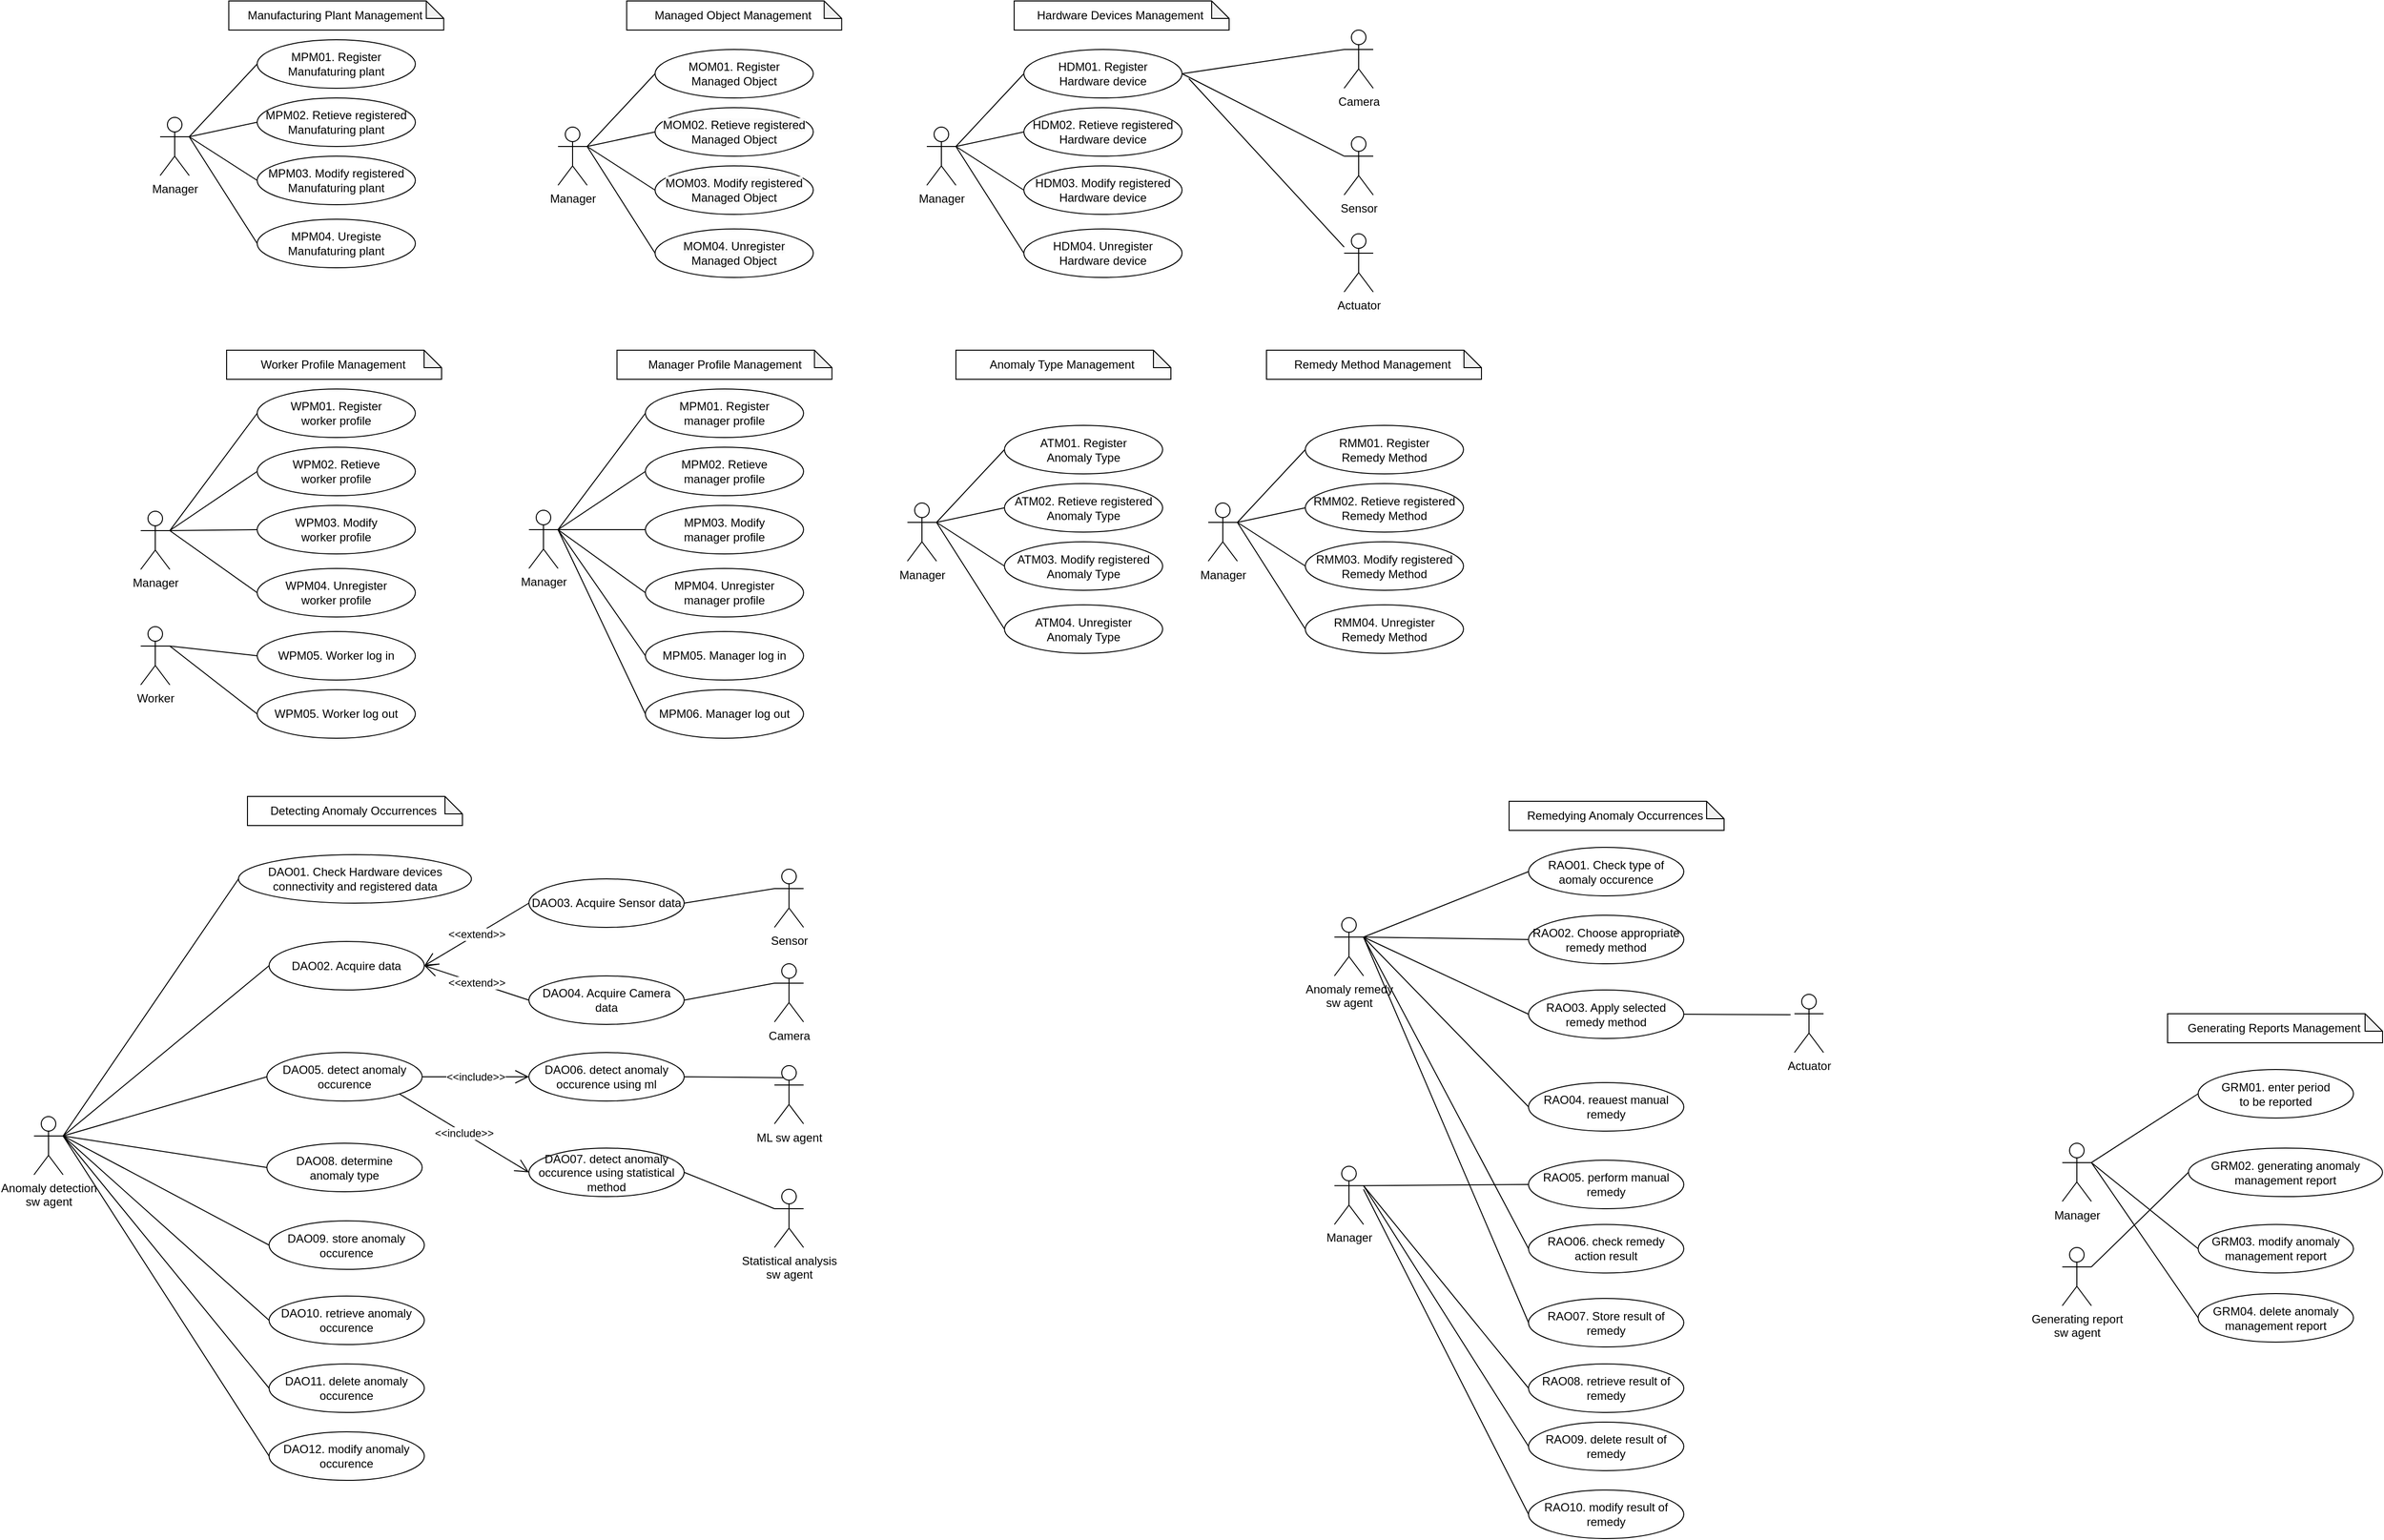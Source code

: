 <mxfile version="21.1.8" type="github">
  <diagram name="페이지-1" id="Hga_ohFz_0wG9BVyc5WL">
    <mxGraphModel dx="2140" dy="654" grid="1" gridSize="10" guides="1" tooltips="1" connect="1" arrows="1" fold="1" page="1" pageScale="1" pageWidth="827" pageHeight="1169" math="0" shadow="0">
      <root>
        <mxCell id="0" />
        <mxCell id="1" parent="0" />
        <mxCell id="D8IrkzfoG79wKrbjq1Is-1" value="Manager" style="shape=umlActor;verticalLabelPosition=bottom;verticalAlign=top;html=1;outlineConnect=0;" vertex="1" parent="1">
          <mxGeometry x="-650" y="140" width="30" height="60" as="geometry" />
        </mxCell>
        <mxCell id="D8IrkzfoG79wKrbjq1Is-2" value="MPM01. Register Manufaturing plant" style="ellipse;whiteSpace=wrap;html=1;" vertex="1" parent="1">
          <mxGeometry x="-550" y="60" width="163" height="50" as="geometry" />
        </mxCell>
        <mxCell id="D8IrkzfoG79wKrbjq1Is-3" value="MPM02. Retieve registered Manufaturing plant" style="ellipse;whiteSpace=wrap;html=1;" vertex="1" parent="1">
          <mxGeometry x="-550" y="120" width="163" height="50" as="geometry" />
        </mxCell>
        <mxCell id="D8IrkzfoG79wKrbjq1Is-4" value="MPM03. Modify registered Manufaturing plant" style="ellipse;whiteSpace=wrap;html=1;" vertex="1" parent="1">
          <mxGeometry x="-550" y="180" width="163" height="50" as="geometry" />
        </mxCell>
        <mxCell id="D8IrkzfoG79wKrbjq1Is-5" value="MPM04. Uregiste Manufaturing plant" style="ellipse;whiteSpace=wrap;html=1;" vertex="1" parent="1">
          <mxGeometry x="-550" y="245" width="163" height="50" as="geometry" />
        </mxCell>
        <mxCell id="D8IrkzfoG79wKrbjq1Is-6" value="" style="endArrow=none;html=1;rounded=0;exitX=1;exitY=0.333;exitDx=0;exitDy=0;exitPerimeter=0;entryX=0;entryY=0.5;entryDx=0;entryDy=0;" edge="1" parent="1" source="D8IrkzfoG79wKrbjq1Is-1" target="D8IrkzfoG79wKrbjq1Is-2">
          <mxGeometry width="50" height="50" relative="1" as="geometry">
            <mxPoint x="-390" y="320" as="sourcePoint" />
            <mxPoint x="-340" y="270" as="targetPoint" />
          </mxGeometry>
        </mxCell>
        <mxCell id="D8IrkzfoG79wKrbjq1Is-7" value="" style="endArrow=none;html=1;rounded=0;entryX=0;entryY=0.5;entryDx=0;entryDy=0;" edge="1" parent="1" target="D8IrkzfoG79wKrbjq1Is-3">
          <mxGeometry width="50" height="50" relative="1" as="geometry">
            <mxPoint x="-620" y="160" as="sourcePoint" />
            <mxPoint x="-540" y="95" as="targetPoint" />
          </mxGeometry>
        </mxCell>
        <mxCell id="D8IrkzfoG79wKrbjq1Is-8" value="" style="endArrow=none;html=1;rounded=0;entryX=0;entryY=0.5;entryDx=0;entryDy=0;" edge="1" parent="1" target="D8IrkzfoG79wKrbjq1Is-4">
          <mxGeometry width="50" height="50" relative="1" as="geometry">
            <mxPoint x="-620" y="160" as="sourcePoint" />
            <mxPoint x="-540" y="155" as="targetPoint" />
          </mxGeometry>
        </mxCell>
        <mxCell id="D8IrkzfoG79wKrbjq1Is-9" value="" style="endArrow=none;html=1;rounded=0;entryX=0;entryY=0.5;entryDx=0;entryDy=0;" edge="1" parent="1" target="D8IrkzfoG79wKrbjq1Is-5">
          <mxGeometry width="50" height="50" relative="1" as="geometry">
            <mxPoint x="-620" y="160" as="sourcePoint" />
            <mxPoint x="-540" y="215" as="targetPoint" />
          </mxGeometry>
        </mxCell>
        <mxCell id="D8IrkzfoG79wKrbjq1Is-10" value="Manager" style="shape=umlActor;verticalLabelPosition=bottom;verticalAlign=top;html=1;outlineConnect=0;" vertex="1" parent="1">
          <mxGeometry x="-240" y="150" width="30" height="60" as="geometry" />
        </mxCell>
        <mxCell id="D8IrkzfoG79wKrbjq1Is-11" value="MOM01. Register &lt;br&gt;Managed Object" style="ellipse;whiteSpace=wrap;html=1;" vertex="1" parent="1">
          <mxGeometry x="-140" y="70" width="163" height="50" as="geometry" />
        </mxCell>
        <mxCell id="D8IrkzfoG79wKrbjq1Is-12" value="&lt;span style=&quot;color: rgb(0, 0, 0); font-family: Helvetica; font-size: 12px; font-style: normal; font-variant-ligatures: normal; font-variant-caps: normal; font-weight: 400; letter-spacing: normal; orphans: 2; text-align: center; text-indent: 0px; text-transform: none; widows: 2; word-spacing: 0px; -webkit-text-stroke-width: 0px; background-color: rgb(251, 251, 251); text-decoration-thickness: initial; text-decoration-style: initial; text-decoration-color: initial; float: none; display: inline !important;&quot;&gt;MOM02. Retieve registered Managed Object&lt;/span&gt;" style="ellipse;whiteSpace=wrap;html=1;" vertex="1" parent="1">
          <mxGeometry x="-140" y="130" width="163" height="50" as="geometry" />
        </mxCell>
        <mxCell id="D8IrkzfoG79wKrbjq1Is-13" value="&lt;span style=&quot;color: rgb(0, 0, 0); font-family: Helvetica; font-size: 12px; font-style: normal; font-variant-ligatures: normal; font-variant-caps: normal; font-weight: 400; letter-spacing: normal; orphans: 2; text-align: center; text-indent: 0px; text-transform: none; widows: 2; word-spacing: 0px; -webkit-text-stroke-width: 0px; background-color: rgb(251, 251, 251); text-decoration-thickness: initial; text-decoration-style: initial; text-decoration-color: initial; float: none; display: inline !important;&quot;&gt;MOM03. Modify registered Managed Object&lt;/span&gt;" style="ellipse;whiteSpace=wrap;html=1;" vertex="1" parent="1">
          <mxGeometry x="-140" y="190" width="163" height="50" as="geometry" />
        </mxCell>
        <mxCell id="D8IrkzfoG79wKrbjq1Is-14" value="&lt;span style=&quot;color: rgb(0, 0, 0); font-family: Helvetica; font-size: 12px; font-style: normal; font-variant-ligatures: normal; font-variant-caps: normal; font-weight: 400; letter-spacing: normal; orphans: 2; text-align: center; text-indent: 0px; text-transform: none; widows: 2; word-spacing: 0px; -webkit-text-stroke-width: 0px; background-color: rgb(251, 251, 251); text-decoration-thickness: initial; text-decoration-style: initial; text-decoration-color: initial; float: none; display: inline !important;&quot;&gt;MOM04. Unregister &lt;br&gt;Managed Object&lt;/span&gt;" style="ellipse;whiteSpace=wrap;html=1;" vertex="1" parent="1">
          <mxGeometry x="-140" y="255" width="163" height="50" as="geometry" />
        </mxCell>
        <mxCell id="D8IrkzfoG79wKrbjq1Is-15" value="" style="endArrow=none;html=1;rounded=0;exitX=1;exitY=0.333;exitDx=0;exitDy=0;exitPerimeter=0;entryX=0;entryY=0.5;entryDx=0;entryDy=0;" edge="1" parent="1" source="D8IrkzfoG79wKrbjq1Is-10" target="D8IrkzfoG79wKrbjq1Is-11">
          <mxGeometry width="50" height="50" relative="1" as="geometry">
            <mxPoint x="20" y="330" as="sourcePoint" />
            <mxPoint x="70" y="280" as="targetPoint" />
          </mxGeometry>
        </mxCell>
        <mxCell id="D8IrkzfoG79wKrbjq1Is-16" value="" style="endArrow=none;html=1;rounded=0;entryX=0;entryY=0.5;entryDx=0;entryDy=0;" edge="1" parent="1" target="D8IrkzfoG79wKrbjq1Is-12">
          <mxGeometry width="50" height="50" relative="1" as="geometry">
            <mxPoint x="-210" y="170" as="sourcePoint" />
            <mxPoint x="-130" y="105" as="targetPoint" />
          </mxGeometry>
        </mxCell>
        <mxCell id="D8IrkzfoG79wKrbjq1Is-17" value="" style="endArrow=none;html=1;rounded=0;entryX=0;entryY=0.5;entryDx=0;entryDy=0;" edge="1" parent="1" target="D8IrkzfoG79wKrbjq1Is-13">
          <mxGeometry width="50" height="50" relative="1" as="geometry">
            <mxPoint x="-210" y="170" as="sourcePoint" />
            <mxPoint x="-130" y="165" as="targetPoint" />
          </mxGeometry>
        </mxCell>
        <mxCell id="D8IrkzfoG79wKrbjq1Is-18" value="" style="endArrow=none;html=1;rounded=0;entryX=0;entryY=0.5;entryDx=0;entryDy=0;" edge="1" parent="1" target="D8IrkzfoG79wKrbjq1Is-14">
          <mxGeometry width="50" height="50" relative="1" as="geometry">
            <mxPoint x="-210" y="170" as="sourcePoint" />
            <mxPoint x="-130" y="225" as="targetPoint" />
          </mxGeometry>
        </mxCell>
        <mxCell id="D8IrkzfoG79wKrbjq1Is-19" value="Manager" style="shape=umlActor;verticalLabelPosition=bottom;verticalAlign=top;html=1;outlineConnect=0;" vertex="1" parent="1">
          <mxGeometry x="140" y="150" width="30" height="60" as="geometry" />
        </mxCell>
        <mxCell id="D8IrkzfoG79wKrbjq1Is-20" value="HDM01. Register &lt;br&gt;Hardware device" style="ellipse;whiteSpace=wrap;html=1;" vertex="1" parent="1">
          <mxGeometry x="240" y="70" width="163" height="50" as="geometry" />
        </mxCell>
        <mxCell id="D8IrkzfoG79wKrbjq1Is-21" value="HDM02. Retieve registered Hardware device" style="ellipse;whiteSpace=wrap;html=1;" vertex="1" parent="1">
          <mxGeometry x="240" y="130" width="163" height="50" as="geometry" />
        </mxCell>
        <mxCell id="D8IrkzfoG79wKrbjq1Is-22" value="HDM03. Modify registered Hardware device" style="ellipse;whiteSpace=wrap;html=1;" vertex="1" parent="1">
          <mxGeometry x="240" y="190" width="163" height="50" as="geometry" />
        </mxCell>
        <mxCell id="D8IrkzfoG79wKrbjq1Is-23" value="HDM04. Unregister &lt;br&gt;Hardware device" style="ellipse;whiteSpace=wrap;html=1;" vertex="1" parent="1">
          <mxGeometry x="240" y="255" width="163" height="50" as="geometry" />
        </mxCell>
        <mxCell id="D8IrkzfoG79wKrbjq1Is-24" value="" style="endArrow=none;html=1;rounded=0;exitX=1;exitY=0.333;exitDx=0;exitDy=0;exitPerimeter=0;entryX=0;entryY=0.5;entryDx=0;entryDy=0;" edge="1" parent="1" source="D8IrkzfoG79wKrbjq1Is-19" target="D8IrkzfoG79wKrbjq1Is-20">
          <mxGeometry width="50" height="50" relative="1" as="geometry">
            <mxPoint x="400" y="330" as="sourcePoint" />
            <mxPoint x="450" y="280" as="targetPoint" />
          </mxGeometry>
        </mxCell>
        <mxCell id="D8IrkzfoG79wKrbjq1Is-25" value="" style="endArrow=none;html=1;rounded=0;entryX=0;entryY=0.5;entryDx=0;entryDy=0;" edge="1" parent="1" target="D8IrkzfoG79wKrbjq1Is-21">
          <mxGeometry width="50" height="50" relative="1" as="geometry">
            <mxPoint x="170" y="170" as="sourcePoint" />
            <mxPoint x="250" y="105" as="targetPoint" />
          </mxGeometry>
        </mxCell>
        <mxCell id="D8IrkzfoG79wKrbjq1Is-26" value="" style="endArrow=none;html=1;rounded=0;entryX=0;entryY=0.5;entryDx=0;entryDy=0;" edge="1" parent="1" target="D8IrkzfoG79wKrbjq1Is-22">
          <mxGeometry width="50" height="50" relative="1" as="geometry">
            <mxPoint x="170" y="170" as="sourcePoint" />
            <mxPoint x="250" y="165" as="targetPoint" />
          </mxGeometry>
        </mxCell>
        <mxCell id="D8IrkzfoG79wKrbjq1Is-27" value="" style="endArrow=none;html=1;rounded=0;entryX=0;entryY=0.5;entryDx=0;entryDy=0;" edge="1" parent="1" target="D8IrkzfoG79wKrbjq1Is-23">
          <mxGeometry width="50" height="50" relative="1" as="geometry">
            <mxPoint x="170" y="170" as="sourcePoint" />
            <mxPoint x="250" y="225" as="targetPoint" />
          </mxGeometry>
        </mxCell>
        <mxCell id="D8IrkzfoG79wKrbjq1Is-28" value="Manager" style="shape=umlActor;verticalLabelPosition=bottom;verticalAlign=top;html=1;outlineConnect=0;" vertex="1" parent="1">
          <mxGeometry x="-670" y="546" width="30" height="60" as="geometry" />
        </mxCell>
        <mxCell id="D8IrkzfoG79wKrbjq1Is-29" value="WPM01. Register &lt;br&gt;worker profile" style="ellipse;whiteSpace=wrap;html=1;" vertex="1" parent="1">
          <mxGeometry x="-550" y="420" width="163" height="50" as="geometry" />
        </mxCell>
        <mxCell id="D8IrkzfoG79wKrbjq1Is-30" value="WPM02. Retieve&lt;br style=&quot;border-color: var(--border-color);&quot;&gt;worker profile" style="ellipse;whiteSpace=wrap;html=1;" vertex="1" parent="1">
          <mxGeometry x="-550" y="480" width="163" height="50" as="geometry" />
        </mxCell>
        <mxCell id="D8IrkzfoG79wKrbjq1Is-31" value="WPM03. Modify&lt;br style=&quot;border-color: var(--border-color);&quot;&gt;worker profile" style="ellipse;whiteSpace=wrap;html=1;" vertex="1" parent="1">
          <mxGeometry x="-550" y="540" width="163" height="50" as="geometry" />
        </mxCell>
        <mxCell id="D8IrkzfoG79wKrbjq1Is-32" value="WPM04. Unregister&lt;br style=&quot;border-color: var(--border-color);&quot;&gt;worker profile" style="ellipse;whiteSpace=wrap;html=1;" vertex="1" parent="1">
          <mxGeometry x="-550" y="605" width="163" height="50" as="geometry" />
        </mxCell>
        <mxCell id="D8IrkzfoG79wKrbjq1Is-33" value="" style="endArrow=none;html=1;rounded=0;exitX=1;exitY=0.333;exitDx=0;exitDy=0;exitPerimeter=0;entryX=0;entryY=0.5;entryDx=0;entryDy=0;" edge="1" parent="1" source="D8IrkzfoG79wKrbjq1Is-28" target="D8IrkzfoG79wKrbjq1Is-29">
          <mxGeometry width="50" height="50" relative="1" as="geometry">
            <mxPoint x="-390" y="680" as="sourcePoint" />
            <mxPoint x="-340" y="630" as="targetPoint" />
          </mxGeometry>
        </mxCell>
        <mxCell id="D8IrkzfoG79wKrbjq1Is-34" value="" style="endArrow=none;html=1;rounded=0;entryX=0;entryY=0.5;entryDx=0;entryDy=0;" edge="1" parent="1" source="D8IrkzfoG79wKrbjq1Is-28" target="D8IrkzfoG79wKrbjq1Is-30">
          <mxGeometry width="50" height="50" relative="1" as="geometry">
            <mxPoint x="-630" y="580" as="sourcePoint" />
            <mxPoint x="-540" y="455" as="targetPoint" />
          </mxGeometry>
        </mxCell>
        <mxCell id="D8IrkzfoG79wKrbjq1Is-35" value="" style="endArrow=none;html=1;rounded=0;entryX=0;entryY=0.5;entryDx=0;entryDy=0;exitX=1;exitY=0.333;exitDx=0;exitDy=0;exitPerimeter=0;" edge="1" parent="1" source="D8IrkzfoG79wKrbjq1Is-28" target="D8IrkzfoG79wKrbjq1Is-31">
          <mxGeometry width="50" height="50" relative="1" as="geometry">
            <mxPoint x="-630" y="570" as="sourcePoint" />
            <mxPoint x="-540" y="515" as="targetPoint" />
          </mxGeometry>
        </mxCell>
        <mxCell id="D8IrkzfoG79wKrbjq1Is-36" value="" style="endArrow=none;html=1;rounded=0;entryX=0;entryY=0.5;entryDx=0;entryDy=0;exitX=1;exitY=0.333;exitDx=0;exitDy=0;exitPerimeter=0;" edge="1" parent="1" source="D8IrkzfoG79wKrbjq1Is-28" target="D8IrkzfoG79wKrbjq1Is-32">
          <mxGeometry width="50" height="50" relative="1" as="geometry">
            <mxPoint x="-630" y="580" as="sourcePoint" />
            <mxPoint x="-540" y="575" as="targetPoint" />
          </mxGeometry>
        </mxCell>
        <mxCell id="D8IrkzfoG79wKrbjq1Is-37" value="WPM05. Worker log in" style="ellipse;whiteSpace=wrap;html=1;" vertex="1" parent="1">
          <mxGeometry x="-550" y="670" width="163" height="50" as="geometry" />
        </mxCell>
        <mxCell id="D8IrkzfoG79wKrbjq1Is-38" value="WPM05. Worker log out" style="ellipse;whiteSpace=wrap;html=1;" vertex="1" parent="1">
          <mxGeometry x="-550" y="730" width="163" height="50" as="geometry" />
        </mxCell>
        <mxCell id="D8IrkzfoG79wKrbjq1Is-39" value="" style="endArrow=none;html=1;rounded=0;entryX=0;entryY=0.5;entryDx=0;entryDy=0;exitX=1;exitY=0.333;exitDx=0;exitDy=0;exitPerimeter=0;" edge="1" parent="1" source="D8IrkzfoG79wKrbjq1Is-114" target="D8IrkzfoG79wKrbjq1Is-37">
          <mxGeometry width="50" height="50" relative="1" as="geometry">
            <mxPoint x="-630" y="580" as="sourcePoint" />
            <mxPoint x="-300" y="740" as="targetPoint" />
          </mxGeometry>
        </mxCell>
        <mxCell id="D8IrkzfoG79wKrbjq1Is-40" value="" style="endArrow=none;html=1;rounded=0;entryX=0;entryY=0.5;entryDx=0;entryDy=0;exitX=1;exitY=0.333;exitDx=0;exitDy=0;exitPerimeter=0;" edge="1" parent="1" source="D8IrkzfoG79wKrbjq1Is-114" target="D8IrkzfoG79wKrbjq1Is-38">
          <mxGeometry width="50" height="50" relative="1" as="geometry">
            <mxPoint x="-630" y="570" as="sourcePoint" />
            <mxPoint x="-300" y="740" as="targetPoint" />
          </mxGeometry>
        </mxCell>
        <mxCell id="D8IrkzfoG79wKrbjq1Is-41" value="Manager" style="shape=umlActor;verticalLabelPosition=bottom;verticalAlign=top;html=1;outlineConnect=0;" vertex="1" parent="1">
          <mxGeometry x="-270" y="545" width="30" height="60" as="geometry" />
        </mxCell>
        <mxCell id="D8IrkzfoG79wKrbjq1Is-42" value="MPM01. Register &lt;br&gt;manager profile" style="ellipse;whiteSpace=wrap;html=1;" vertex="1" parent="1">
          <mxGeometry x="-150" y="420" width="163" height="50" as="geometry" />
        </mxCell>
        <mxCell id="D8IrkzfoG79wKrbjq1Is-43" value="MPM02. Retieve&lt;br style=&quot;border-color: var(--border-color);&quot;&gt;manager profile" style="ellipse;whiteSpace=wrap;html=1;" vertex="1" parent="1">
          <mxGeometry x="-150" y="480" width="163" height="50" as="geometry" />
        </mxCell>
        <mxCell id="D8IrkzfoG79wKrbjq1Is-44" value="MPM03. Modify&lt;br style=&quot;border-color: var(--border-color);&quot;&gt;manager profile" style="ellipse;whiteSpace=wrap;html=1;" vertex="1" parent="1">
          <mxGeometry x="-150" y="540" width="163" height="50" as="geometry" />
        </mxCell>
        <mxCell id="D8IrkzfoG79wKrbjq1Is-45" value="MPM04. Unregister&lt;br style=&quot;border-color: var(--border-color);&quot;&gt;manager profile" style="ellipse;whiteSpace=wrap;html=1;" vertex="1" parent="1">
          <mxGeometry x="-150" y="605" width="163" height="50" as="geometry" />
        </mxCell>
        <mxCell id="D8IrkzfoG79wKrbjq1Is-46" value="" style="endArrow=none;html=1;rounded=0;exitX=1;exitY=0.333;exitDx=0;exitDy=0;exitPerimeter=0;entryX=0;entryY=0.5;entryDx=0;entryDy=0;" edge="1" parent="1" source="D8IrkzfoG79wKrbjq1Is-41" target="D8IrkzfoG79wKrbjq1Is-42">
          <mxGeometry width="50" height="50" relative="1" as="geometry">
            <mxPoint x="10" y="680" as="sourcePoint" />
            <mxPoint x="60" y="630" as="targetPoint" />
          </mxGeometry>
        </mxCell>
        <mxCell id="D8IrkzfoG79wKrbjq1Is-47" value="" style="endArrow=none;html=1;rounded=0;entryX=0;entryY=0.5;entryDx=0;entryDy=0;" edge="1" parent="1" source="D8IrkzfoG79wKrbjq1Is-41" target="D8IrkzfoG79wKrbjq1Is-43">
          <mxGeometry width="50" height="50" relative="1" as="geometry">
            <mxPoint x="-230" y="580" as="sourcePoint" />
            <mxPoint x="-140" y="455" as="targetPoint" />
          </mxGeometry>
        </mxCell>
        <mxCell id="D8IrkzfoG79wKrbjq1Is-48" value="" style="endArrow=none;html=1;rounded=0;entryX=0;entryY=0.5;entryDx=0;entryDy=0;exitX=1;exitY=0.333;exitDx=0;exitDy=0;exitPerimeter=0;" edge="1" parent="1" source="D8IrkzfoG79wKrbjq1Is-41" target="D8IrkzfoG79wKrbjq1Is-44">
          <mxGeometry width="50" height="50" relative="1" as="geometry">
            <mxPoint x="-230" y="570" as="sourcePoint" />
            <mxPoint x="-140" y="515" as="targetPoint" />
          </mxGeometry>
        </mxCell>
        <mxCell id="D8IrkzfoG79wKrbjq1Is-49" value="" style="endArrow=none;html=1;rounded=0;entryX=0;entryY=0.5;entryDx=0;entryDy=0;exitX=1;exitY=0.333;exitDx=0;exitDy=0;exitPerimeter=0;" edge="1" parent="1" source="D8IrkzfoG79wKrbjq1Is-41" target="D8IrkzfoG79wKrbjq1Is-45">
          <mxGeometry width="50" height="50" relative="1" as="geometry">
            <mxPoint x="-230" y="580" as="sourcePoint" />
            <mxPoint x="-140" y="575" as="targetPoint" />
          </mxGeometry>
        </mxCell>
        <mxCell id="D8IrkzfoG79wKrbjq1Is-50" value="MPM05. Manager log in" style="ellipse;whiteSpace=wrap;html=1;" vertex="1" parent="1">
          <mxGeometry x="-150" y="670" width="163" height="50" as="geometry" />
        </mxCell>
        <mxCell id="D8IrkzfoG79wKrbjq1Is-51" value="MPM06. Manager log out" style="ellipse;whiteSpace=wrap;html=1;" vertex="1" parent="1">
          <mxGeometry x="-150" y="730" width="163" height="50" as="geometry" />
        </mxCell>
        <mxCell id="D8IrkzfoG79wKrbjq1Is-52" value="" style="endArrow=none;html=1;rounded=0;entryX=0;entryY=0.5;entryDx=0;entryDy=0;exitX=1;exitY=0.333;exitDx=0;exitDy=0;exitPerimeter=0;" edge="1" parent="1" source="D8IrkzfoG79wKrbjq1Is-41" target="D8IrkzfoG79wKrbjq1Is-50">
          <mxGeometry width="50" height="50" relative="1" as="geometry">
            <mxPoint x="-230" y="580" as="sourcePoint" />
            <mxPoint x="100" y="740" as="targetPoint" />
          </mxGeometry>
        </mxCell>
        <mxCell id="D8IrkzfoG79wKrbjq1Is-53" value="" style="endArrow=none;html=1;rounded=0;entryX=0;entryY=0.5;entryDx=0;entryDy=0;exitX=1;exitY=0.333;exitDx=0;exitDy=0;exitPerimeter=0;" edge="1" parent="1" source="D8IrkzfoG79wKrbjq1Is-41" target="D8IrkzfoG79wKrbjq1Is-51">
          <mxGeometry width="50" height="50" relative="1" as="geometry">
            <mxPoint x="-230" y="570" as="sourcePoint" />
            <mxPoint x="100" y="740" as="targetPoint" />
          </mxGeometry>
        </mxCell>
        <mxCell id="D8IrkzfoG79wKrbjq1Is-54" value="Manager" style="shape=umlActor;verticalLabelPosition=bottom;verticalAlign=top;html=1;outlineConnect=0;" vertex="1" parent="1">
          <mxGeometry x="120" y="537.5" width="30" height="60" as="geometry" />
        </mxCell>
        <mxCell id="D8IrkzfoG79wKrbjq1Is-55" value="ATM01. Register &lt;br&gt;Anomaly Type" style="ellipse;whiteSpace=wrap;html=1;" vertex="1" parent="1">
          <mxGeometry x="220" y="457.5" width="163" height="50" as="geometry" />
        </mxCell>
        <mxCell id="D8IrkzfoG79wKrbjq1Is-56" value="ATM02. Retieve registered Anomaly Type" style="ellipse;whiteSpace=wrap;html=1;" vertex="1" parent="1">
          <mxGeometry x="220" y="517.5" width="163" height="50" as="geometry" />
        </mxCell>
        <mxCell id="D8IrkzfoG79wKrbjq1Is-57" value="ATM03. Modify registered Anomaly Type" style="ellipse;whiteSpace=wrap;html=1;" vertex="1" parent="1">
          <mxGeometry x="220" y="577.5" width="163" height="50" as="geometry" />
        </mxCell>
        <mxCell id="D8IrkzfoG79wKrbjq1Is-58" value="ATM04. Unregister &lt;br&gt;Anomaly Type" style="ellipse;whiteSpace=wrap;html=1;" vertex="1" parent="1">
          <mxGeometry x="220" y="642.5" width="163" height="50" as="geometry" />
        </mxCell>
        <mxCell id="D8IrkzfoG79wKrbjq1Is-59" value="" style="endArrow=none;html=1;rounded=0;exitX=1;exitY=0.333;exitDx=0;exitDy=0;exitPerimeter=0;entryX=0;entryY=0.5;entryDx=0;entryDy=0;" edge="1" parent="1" source="D8IrkzfoG79wKrbjq1Is-54" target="D8IrkzfoG79wKrbjq1Is-55">
          <mxGeometry width="50" height="50" relative="1" as="geometry">
            <mxPoint x="380" y="717.5" as="sourcePoint" />
            <mxPoint x="430" y="667.5" as="targetPoint" />
          </mxGeometry>
        </mxCell>
        <mxCell id="D8IrkzfoG79wKrbjq1Is-60" value="" style="endArrow=none;html=1;rounded=0;entryX=0;entryY=0.5;entryDx=0;entryDy=0;" edge="1" parent="1" target="D8IrkzfoG79wKrbjq1Is-56">
          <mxGeometry width="50" height="50" relative="1" as="geometry">
            <mxPoint x="150" y="557.5" as="sourcePoint" />
            <mxPoint x="230" y="492.5" as="targetPoint" />
          </mxGeometry>
        </mxCell>
        <mxCell id="D8IrkzfoG79wKrbjq1Is-61" value="" style="endArrow=none;html=1;rounded=0;entryX=0;entryY=0.5;entryDx=0;entryDy=0;" edge="1" parent="1" target="D8IrkzfoG79wKrbjq1Is-57">
          <mxGeometry width="50" height="50" relative="1" as="geometry">
            <mxPoint x="150" y="557.5" as="sourcePoint" />
            <mxPoint x="230" y="552.5" as="targetPoint" />
          </mxGeometry>
        </mxCell>
        <mxCell id="D8IrkzfoG79wKrbjq1Is-62" value="" style="endArrow=none;html=1;rounded=0;entryX=0;entryY=0.5;entryDx=0;entryDy=0;" edge="1" parent="1" target="D8IrkzfoG79wKrbjq1Is-58">
          <mxGeometry width="50" height="50" relative="1" as="geometry">
            <mxPoint x="150" y="557.5" as="sourcePoint" />
            <mxPoint x="230" y="612.5" as="targetPoint" />
          </mxGeometry>
        </mxCell>
        <mxCell id="D8IrkzfoG79wKrbjq1Is-63" value="Manager" style="shape=umlActor;verticalLabelPosition=bottom;verticalAlign=top;html=1;outlineConnect=0;" vertex="1" parent="1">
          <mxGeometry x="430" y="537.5" width="30" height="60" as="geometry" />
        </mxCell>
        <mxCell id="D8IrkzfoG79wKrbjq1Is-64" value="RMM01. Register &lt;br&gt;Remedy Method" style="ellipse;whiteSpace=wrap;html=1;" vertex="1" parent="1">
          <mxGeometry x="530" y="457.5" width="163" height="50" as="geometry" />
        </mxCell>
        <mxCell id="D8IrkzfoG79wKrbjq1Is-65" value="RMM02. Retieve registered Remedy Method" style="ellipse;whiteSpace=wrap;html=1;" vertex="1" parent="1">
          <mxGeometry x="530" y="517.5" width="163" height="50" as="geometry" />
        </mxCell>
        <mxCell id="D8IrkzfoG79wKrbjq1Is-66" value="RMM03. Modify registered Remedy Method" style="ellipse;whiteSpace=wrap;html=1;" vertex="1" parent="1">
          <mxGeometry x="530" y="577.5" width="163" height="50" as="geometry" />
        </mxCell>
        <mxCell id="D8IrkzfoG79wKrbjq1Is-67" value="RMM04. Unregister &lt;br&gt;Remedy Method" style="ellipse;whiteSpace=wrap;html=1;" vertex="1" parent="1">
          <mxGeometry x="530" y="642.5" width="163" height="50" as="geometry" />
        </mxCell>
        <mxCell id="D8IrkzfoG79wKrbjq1Is-68" value="" style="endArrow=none;html=1;rounded=0;exitX=1;exitY=0.333;exitDx=0;exitDy=0;exitPerimeter=0;entryX=0;entryY=0.5;entryDx=0;entryDy=0;" edge="1" parent="1" source="D8IrkzfoG79wKrbjq1Is-63" target="D8IrkzfoG79wKrbjq1Is-64">
          <mxGeometry width="50" height="50" relative="1" as="geometry">
            <mxPoint x="690" y="717.5" as="sourcePoint" />
            <mxPoint x="740" y="667.5" as="targetPoint" />
          </mxGeometry>
        </mxCell>
        <mxCell id="D8IrkzfoG79wKrbjq1Is-69" value="" style="endArrow=none;html=1;rounded=0;entryX=0;entryY=0.5;entryDx=0;entryDy=0;" edge="1" parent="1" target="D8IrkzfoG79wKrbjq1Is-65">
          <mxGeometry width="50" height="50" relative="1" as="geometry">
            <mxPoint x="460" y="557.5" as="sourcePoint" />
            <mxPoint x="540" y="492.5" as="targetPoint" />
          </mxGeometry>
        </mxCell>
        <mxCell id="D8IrkzfoG79wKrbjq1Is-70" value="" style="endArrow=none;html=1;rounded=0;entryX=0;entryY=0.5;entryDx=0;entryDy=0;" edge="1" parent="1" target="D8IrkzfoG79wKrbjq1Is-66">
          <mxGeometry width="50" height="50" relative="1" as="geometry">
            <mxPoint x="460" y="557.5" as="sourcePoint" />
            <mxPoint x="540" y="552.5" as="targetPoint" />
          </mxGeometry>
        </mxCell>
        <mxCell id="D8IrkzfoG79wKrbjq1Is-71" value="" style="endArrow=none;html=1;rounded=0;entryX=0;entryY=0.5;entryDx=0;entryDy=0;" edge="1" parent="1" target="D8IrkzfoG79wKrbjq1Is-67">
          <mxGeometry width="50" height="50" relative="1" as="geometry">
            <mxPoint x="460" y="557.5" as="sourcePoint" />
            <mxPoint x="540" y="612.5" as="targetPoint" />
          </mxGeometry>
        </mxCell>
        <mxCell id="D8IrkzfoG79wKrbjq1Is-72" value="Anomaly detection&lt;br&gt;sw agent" style="shape=umlActor;verticalLabelPosition=bottom;verticalAlign=top;html=1;outlineConnect=0;" vertex="1" parent="1">
          <mxGeometry x="-780" y="1170" width="30" height="60" as="geometry" />
        </mxCell>
        <mxCell id="D8IrkzfoG79wKrbjq1Is-73" value="DAO01. Check Hardware devices connectivity and registered data" style="ellipse;whiteSpace=wrap;html=1;" vertex="1" parent="1">
          <mxGeometry x="-569.25" y="900" width="240" height="50" as="geometry" />
        </mxCell>
        <mxCell id="D8IrkzfoG79wKrbjq1Is-74" value="DAO02. Acquire data" style="ellipse;whiteSpace=wrap;html=1;" vertex="1" parent="1">
          <mxGeometry x="-537.75" y="989.5" width="160" height="50" as="geometry" />
        </mxCell>
        <mxCell id="D8IrkzfoG79wKrbjq1Is-76" value="DAO05. detect anomaly occurence" style="ellipse;whiteSpace=wrap;html=1;" vertex="1" parent="1">
          <mxGeometry x="-540" y="1104" width="160" height="50" as="geometry" />
        </mxCell>
        <mxCell id="D8IrkzfoG79wKrbjq1Is-78" value="Statistical analysis&lt;br&gt;sw agent" style="shape=umlActor;verticalLabelPosition=bottom;verticalAlign=top;html=1;outlineConnect=0;" vertex="1" parent="1">
          <mxGeometry x="-17" y="1245" width="30" height="60" as="geometry" />
        </mxCell>
        <mxCell id="D8IrkzfoG79wKrbjq1Is-79" value="" style="endArrow=none;html=1;rounded=0;entryX=0;entryY=0.5;entryDx=0;entryDy=0;exitX=1;exitY=0.333;exitDx=0;exitDy=0;exitPerimeter=0;" edge="1" parent="1" source="D8IrkzfoG79wKrbjq1Is-72" target="D8IrkzfoG79wKrbjq1Is-73">
          <mxGeometry width="50" height="50" relative="1" as="geometry">
            <mxPoint x="-630" y="1170" as="sourcePoint" />
            <mxPoint x="-537" y="1125" as="targetPoint" />
          </mxGeometry>
        </mxCell>
        <mxCell id="D8IrkzfoG79wKrbjq1Is-80" value="" style="endArrow=none;html=1;rounded=0;entryX=1;entryY=0.5;entryDx=0;entryDy=0;exitX=0;exitY=0.333;exitDx=0;exitDy=0;exitPerimeter=0;" edge="1" parent="1" target="D8IrkzfoG79wKrbjq1Is-151">
          <mxGeometry width="50" height="50" relative="1" as="geometry">
            <mxPoint x="2.25" y="1130" as="sourcePoint" />
            <mxPoint x="-369" y="1200" as="targetPoint" />
          </mxGeometry>
        </mxCell>
        <mxCell id="D8IrkzfoG79wKrbjq1Is-81" value="" style="endArrow=none;html=1;rounded=0;entryX=0;entryY=0.333;entryDx=0;entryDy=0;entryPerimeter=0;exitX=1;exitY=0.5;exitDx=0;exitDy=0;" edge="1" parent="1" source="D8IrkzfoG79wKrbjq1Is-152" target="D8IrkzfoG79wKrbjq1Is-78">
          <mxGeometry width="50" height="50" relative="1" as="geometry">
            <mxPoint x="-540" y="1260" as="sourcePoint" />
            <mxPoint x="-369" y="1200" as="targetPoint" />
          </mxGeometry>
        </mxCell>
        <mxCell id="D8IrkzfoG79wKrbjq1Is-82" value="Anomaly remedy&lt;br&gt;sw agent" style="shape=umlActor;verticalLabelPosition=bottom;verticalAlign=top;html=1;outlineConnect=0;" vertex="1" parent="1">
          <mxGeometry x="560" y="965" width="30" height="60" as="geometry" />
        </mxCell>
        <mxCell id="D8IrkzfoG79wKrbjq1Is-83" value="RAO01.&amp;nbsp;Check type of aomaly occurence" style="ellipse;whiteSpace=wrap;html=1;" vertex="1" parent="1">
          <mxGeometry x="760" y="892.5" width="160" height="50" as="geometry" />
        </mxCell>
        <mxCell id="D8IrkzfoG79wKrbjq1Is-84" value="RAO02.&amp;nbsp;Choose appropriate remedy method" style="ellipse;whiteSpace=wrap;html=1;" vertex="1" parent="1">
          <mxGeometry x="760" y="962.5" width="160" height="50" as="geometry" />
        </mxCell>
        <mxCell id="D8IrkzfoG79wKrbjq1Is-85" value="RAO03. Apply selected remedy method" style="ellipse;whiteSpace=wrap;html=1;" vertex="1" parent="1">
          <mxGeometry x="760" y="1039.5" width="160" height="50" as="geometry" />
        </mxCell>
        <mxCell id="D8IrkzfoG79wKrbjq1Is-86" value="" style="endArrow=none;html=1;rounded=0;entryX=0;entryY=0.5;entryDx=0;entryDy=0;exitX=1;exitY=0.333;exitDx=0;exitDy=0;exitPerimeter=0;" edge="1" parent="1" source="D8IrkzfoG79wKrbjq1Is-82" target="D8IrkzfoG79wKrbjq1Is-83">
          <mxGeometry width="50" height="50" relative="1" as="geometry">
            <mxPoint x="-110" y="1025" as="sourcePoint" />
            <mxPoint x="110" y="860" as="targetPoint" />
          </mxGeometry>
        </mxCell>
        <mxCell id="D8IrkzfoG79wKrbjq1Is-87" value="" style="endArrow=none;html=1;rounded=0;entryX=0;entryY=0.5;entryDx=0;entryDy=0;exitX=1;exitY=0.333;exitDx=0;exitDy=0;exitPerimeter=0;" edge="1" parent="1" source="D8IrkzfoG79wKrbjq1Is-82" target="D8IrkzfoG79wKrbjq1Is-84">
          <mxGeometry width="50" height="50" relative="1" as="geometry">
            <mxPoint x="600" y="995" as="sourcePoint" />
            <mxPoint x="740" y="870" as="targetPoint" />
          </mxGeometry>
        </mxCell>
        <mxCell id="D8IrkzfoG79wKrbjq1Is-88" value="" style="endArrow=none;html=1;rounded=0;entryX=0;entryY=0.5;entryDx=0;entryDy=0;" edge="1" parent="1" target="D8IrkzfoG79wKrbjq1Is-85">
          <mxGeometry width="50" height="50" relative="1" as="geometry">
            <mxPoint x="590" y="985" as="sourcePoint" />
            <mxPoint x="740" y="940" as="targetPoint" />
          </mxGeometry>
        </mxCell>
        <mxCell id="D8IrkzfoG79wKrbjq1Is-89" value="" style="endArrow=none;html=1;rounded=0;entryX=0;entryY=0.5;entryDx=0;entryDy=0;exitX=1;exitY=0.333;exitDx=0;exitDy=0;exitPerimeter=0;" edge="1" parent="1" source="D8IrkzfoG79wKrbjq1Is-82" target="D8IrkzfoG79wKrbjq1Is-138">
          <mxGeometry width="50" height="50" relative="1" as="geometry">
            <mxPoint x="590" y="995" as="sourcePoint" />
            <mxPoint x="760" y="1460" as="targetPoint" />
          </mxGeometry>
        </mxCell>
        <mxCell id="D8IrkzfoG79wKrbjq1Is-90" value="Manager" style="shape=umlActor;verticalLabelPosition=bottom;verticalAlign=top;html=1;outlineConnect=0;" vertex="1" parent="1">
          <mxGeometry x="560" y="1221.25" width="30" height="60" as="geometry" />
        </mxCell>
        <mxCell id="D8IrkzfoG79wKrbjq1Is-91" value="Generating report&lt;br&gt;sw agent" style="shape=umlActor;verticalLabelPosition=bottom;verticalAlign=top;html=1;outlineConnect=0;" vertex="1" parent="1">
          <mxGeometry x="1310" y="1305" width="30" height="60" as="geometry" />
        </mxCell>
        <mxCell id="D8IrkzfoG79wKrbjq1Is-92" value="GRM01. enter period &lt;br&gt;to be reported" style="ellipse;whiteSpace=wrap;html=1;" vertex="1" parent="1">
          <mxGeometry x="1450" y="1121.5" width="160" height="50" as="geometry" />
        </mxCell>
        <mxCell id="D8IrkzfoG79wKrbjq1Is-93" value="RAO07. Store result of remedy" style="ellipse;whiteSpace=wrap;html=1;" vertex="1" parent="1">
          <mxGeometry x="760" y="1357.5" width="160" height="50" as="geometry" />
        </mxCell>
        <mxCell id="D8IrkzfoG79wKrbjq1Is-94" value="" style="endArrow=none;html=1;rounded=0;entryX=0;entryY=0.5;entryDx=0;entryDy=0;" edge="1" parent="1" target="D8IrkzfoG79wKrbjq1Is-93">
          <mxGeometry width="50" height="50" relative="1" as="geometry">
            <mxPoint x="590" y="985" as="sourcePoint" />
            <mxPoint x="740" y="1090" as="targetPoint" />
          </mxGeometry>
        </mxCell>
        <mxCell id="D8IrkzfoG79wKrbjq1Is-95" value="GRM03. modify anomaly management report" style="ellipse;whiteSpace=wrap;html=1;" vertex="1" parent="1">
          <mxGeometry x="1450" y="1281.25" width="160" height="50" as="geometry" />
        </mxCell>
        <mxCell id="D8IrkzfoG79wKrbjq1Is-96" value="DAO09. store anomaly occurence" style="ellipse;whiteSpace=wrap;html=1;" vertex="1" parent="1">
          <mxGeometry x="-537.75" y="1277.5" width="160" height="50" as="geometry" />
        </mxCell>
        <mxCell id="D8IrkzfoG79wKrbjq1Is-97" value="" style="endArrow=none;html=1;rounded=0;entryX=0;entryY=0.5;entryDx=0;entryDy=0;exitX=1;exitY=0.333;exitDx=0;exitDy=0;exitPerimeter=0;" edge="1" parent="1" source="D8IrkzfoG79wKrbjq1Is-72" target="D8IrkzfoG79wKrbjq1Is-96">
          <mxGeometry width="50" height="50" relative="1" as="geometry">
            <mxPoint x="-730" y="1020" as="sourcePoint" />
            <mxPoint x="-510" y="1345" as="targetPoint" />
          </mxGeometry>
        </mxCell>
        <mxCell id="D8IrkzfoG79wKrbjq1Is-98" value="GRM04. delete anomaly management report" style="ellipse;whiteSpace=wrap;html=1;" vertex="1" parent="1">
          <mxGeometry x="1450" y="1352.5" width="160" height="50" as="geometry" />
        </mxCell>
        <mxCell id="D8IrkzfoG79wKrbjq1Is-99" value="" style="endArrow=none;html=1;rounded=0;exitX=0;exitY=0.5;exitDx=0;exitDy=0;entryX=1;entryY=0.333;entryDx=0;entryDy=0;entryPerimeter=0;" edge="1" parent="1" source="D8IrkzfoG79wKrbjq1Is-95" target="D8IrkzfoG79wKrbjq1Is-110">
          <mxGeometry width="50" height="50" relative="1" as="geometry">
            <mxPoint x="1450" y="1182.5" as="sourcePoint" />
            <mxPoint x="1340" y="1040" as="targetPoint" />
          </mxGeometry>
        </mxCell>
        <mxCell id="D8IrkzfoG79wKrbjq1Is-100" value="Manufacturing Plant Management&amp;nbsp;" style="shape=note;whiteSpace=wrap;html=1;backgroundOutline=1;darkOpacity=0.05;size=18;" vertex="1" parent="1">
          <mxGeometry x="-579.25" y="20" width="221.5" height="30" as="geometry" />
        </mxCell>
        <mxCell id="D8IrkzfoG79wKrbjq1Is-101" value="Managed Object Management&amp;nbsp;" style="shape=note;whiteSpace=wrap;html=1;backgroundOutline=1;darkOpacity=0.05;size=18;" vertex="1" parent="1">
          <mxGeometry x="-169.25" y="20" width="221.5" height="30" as="geometry" />
        </mxCell>
        <mxCell id="D8IrkzfoG79wKrbjq1Is-102" value="Hardware Devices Management&amp;nbsp;" style="shape=note;whiteSpace=wrap;html=1;backgroundOutline=1;darkOpacity=0.05;size=18;" vertex="1" parent="1">
          <mxGeometry x="230" y="20" width="221.5" height="30" as="geometry" />
        </mxCell>
        <mxCell id="D8IrkzfoG79wKrbjq1Is-103" value="Worker Profile Management&amp;nbsp;" style="shape=note;whiteSpace=wrap;html=1;backgroundOutline=1;darkOpacity=0.05;size=18;" vertex="1" parent="1">
          <mxGeometry x="-581.5" y="380" width="221.5" height="30" as="geometry" />
        </mxCell>
        <mxCell id="D8IrkzfoG79wKrbjq1Is-104" value="Manager Profile Management" style="shape=note;whiteSpace=wrap;html=1;backgroundOutline=1;darkOpacity=0.05;size=18;" vertex="1" parent="1">
          <mxGeometry x="-179.25" y="380" width="221.5" height="30" as="geometry" />
        </mxCell>
        <mxCell id="D8IrkzfoG79wKrbjq1Is-105" value="Anomaly Type Management&amp;nbsp;" style="shape=note;whiteSpace=wrap;html=1;backgroundOutline=1;darkOpacity=0.05;size=18;" vertex="1" parent="1">
          <mxGeometry x="170" y="380" width="221.5" height="30" as="geometry" />
        </mxCell>
        <mxCell id="D8IrkzfoG79wKrbjq1Is-106" value="Remedy Method Management&amp;nbsp;" style="shape=note;whiteSpace=wrap;html=1;backgroundOutline=1;darkOpacity=0.05;size=18;" vertex="1" parent="1">
          <mxGeometry x="490" y="380" width="221.5" height="30" as="geometry" />
        </mxCell>
        <mxCell id="D8IrkzfoG79wKrbjq1Is-107" value="Detecting Anomaly Occurrences&amp;nbsp;" style="shape=note;whiteSpace=wrap;html=1;backgroundOutline=1;darkOpacity=0.05;size=18;" vertex="1" parent="1">
          <mxGeometry x="-560" y="840" width="221.5" height="30" as="geometry" />
        </mxCell>
        <mxCell id="D8IrkzfoG79wKrbjq1Is-108" value="Remedying Anomaly Occurrences&amp;nbsp;" style="shape=note;whiteSpace=wrap;html=1;backgroundOutline=1;darkOpacity=0.05;size=18;" vertex="1" parent="1">
          <mxGeometry x="740" y="845" width="221.5" height="30" as="geometry" />
        </mxCell>
        <mxCell id="D8IrkzfoG79wKrbjq1Is-109" value="Generating Reports Management&amp;nbsp;" style="shape=note;whiteSpace=wrap;html=1;backgroundOutline=1;darkOpacity=0.05;size=18;" vertex="1" parent="1">
          <mxGeometry x="1418.5" y="1064" width="221.5" height="30" as="geometry" />
        </mxCell>
        <mxCell id="D8IrkzfoG79wKrbjq1Is-110" value="Manager" style="shape=umlActor;verticalLabelPosition=bottom;verticalAlign=top;html=1;outlineConnect=0;" vertex="1" parent="1">
          <mxGeometry x="1310" y="1197.5" width="30" height="60" as="geometry" />
        </mxCell>
        <mxCell id="D8IrkzfoG79wKrbjq1Is-111" value="" style="endArrow=none;html=1;rounded=0;entryX=1;entryY=0.333;entryDx=0;entryDy=0;entryPerimeter=0;exitX=0;exitY=0.5;exitDx=0;exitDy=0;" edge="1" parent="1" source="D8IrkzfoG79wKrbjq1Is-92" target="D8IrkzfoG79wKrbjq1Is-110">
          <mxGeometry width="50" height="50" relative="1" as="geometry">
            <mxPoint x="1450" y="1013.75" as="sourcePoint" />
            <mxPoint x="1360" y="853.75" as="targetPoint" />
          </mxGeometry>
        </mxCell>
        <mxCell id="D8IrkzfoG79wKrbjq1Is-112" value="" style="endArrow=none;html=1;rounded=0;exitX=0;exitY=0.5;exitDx=0;exitDy=0;entryX=1;entryY=0.333;entryDx=0;entryDy=0;entryPerimeter=0;" edge="1" parent="1" source="D8IrkzfoG79wKrbjq1Is-98" target="D8IrkzfoG79wKrbjq1Is-110">
          <mxGeometry width="50" height="50" relative="1" as="geometry">
            <mxPoint x="1450" y="1333" as="sourcePoint" />
            <mxPoint x="1340" y="1040" as="targetPoint" />
          </mxGeometry>
        </mxCell>
        <mxCell id="D8IrkzfoG79wKrbjq1Is-113" value="GRM02. generating anomaly management report" style="ellipse;whiteSpace=wrap;html=1;" vertex="1" parent="1">
          <mxGeometry x="1440" y="1202.5" width="200" height="50" as="geometry" />
        </mxCell>
        <mxCell id="D8IrkzfoG79wKrbjq1Is-114" value="Worker" style="shape=umlActor;verticalLabelPosition=bottom;verticalAlign=top;html=1;outlineConnect=0;" vertex="1" parent="1">
          <mxGeometry x="-670" y="665" width="30" height="60" as="geometry" />
        </mxCell>
        <mxCell id="D8IrkzfoG79wKrbjq1Is-115" value="Camera" style="shape=umlActor;verticalLabelPosition=bottom;verticalAlign=top;html=1;outlineConnect=0;" vertex="1" parent="1">
          <mxGeometry x="570" y="50" width="30" height="60" as="geometry" />
        </mxCell>
        <mxCell id="D8IrkzfoG79wKrbjq1Is-116" value="Sensor" style="shape=umlActor;verticalLabelPosition=bottom;verticalAlign=top;html=1;outlineConnect=0;" vertex="1" parent="1">
          <mxGeometry x="570" y="160" width="30" height="60" as="geometry" />
        </mxCell>
        <mxCell id="D8IrkzfoG79wKrbjq1Is-117" value="Actuator" style="shape=umlActor;verticalLabelPosition=bottom;verticalAlign=top;html=1;outlineConnect=0;" vertex="1" parent="1">
          <mxGeometry x="570" y="260" width="30" height="60" as="geometry" />
        </mxCell>
        <mxCell id="D8IrkzfoG79wKrbjq1Is-118" value="" style="endArrow=none;html=1;rounded=0;exitX=0;exitY=0.333;exitDx=0;exitDy=0;exitPerimeter=0;entryX=1;entryY=0.5;entryDx=0;entryDy=0;" edge="1" parent="1" source="D8IrkzfoG79wKrbjq1Is-115" target="D8IrkzfoG79wKrbjq1Is-20">
          <mxGeometry width="50" height="50" relative="1" as="geometry">
            <mxPoint x="180" y="180" as="sourcePoint" />
            <mxPoint x="250" y="105" as="targetPoint" />
          </mxGeometry>
        </mxCell>
        <mxCell id="D8IrkzfoG79wKrbjq1Is-119" value="" style="endArrow=none;html=1;rounded=0;exitX=0;exitY=0.333;exitDx=0;exitDy=0;exitPerimeter=0;entryX=1;entryY=0.5;entryDx=0;entryDy=0;" edge="1" parent="1" source="D8IrkzfoG79wKrbjq1Is-116" target="D8IrkzfoG79wKrbjq1Is-20">
          <mxGeometry width="50" height="50" relative="1" as="geometry">
            <mxPoint x="580" y="80" as="sourcePoint" />
            <mxPoint x="413" y="105" as="targetPoint" />
          </mxGeometry>
        </mxCell>
        <mxCell id="D8IrkzfoG79wKrbjq1Is-120" value="" style="endArrow=none;html=1;rounded=0;" edge="1" parent="1" source="D8IrkzfoG79wKrbjq1Is-117">
          <mxGeometry width="50" height="50" relative="1" as="geometry">
            <mxPoint x="580" y="190" as="sourcePoint" />
            <mxPoint x="410" y="100" as="targetPoint" />
          </mxGeometry>
        </mxCell>
        <mxCell id="D8IrkzfoG79wKrbjq1Is-122" value="DAO03. Acquire Sensor data" style="ellipse;whiteSpace=wrap;html=1;" vertex="1" parent="1">
          <mxGeometry x="-270" y="925" width="160" height="50" as="geometry" />
        </mxCell>
        <mxCell id="D8IrkzfoG79wKrbjq1Is-123" value="Sensor" style="shape=umlActor;verticalLabelPosition=bottom;verticalAlign=top;html=1;outlineConnect=0;" vertex="1" parent="1">
          <mxGeometry x="-17" y="915" width="30" height="60" as="geometry" />
        </mxCell>
        <mxCell id="D8IrkzfoG79wKrbjq1Is-124" value="Camera" style="shape=umlActor;verticalLabelPosition=bottom;verticalAlign=top;html=1;outlineConnect=0;" vertex="1" parent="1">
          <mxGeometry x="-17" y="1012.5" width="30" height="60" as="geometry" />
        </mxCell>
        <mxCell id="D8IrkzfoG79wKrbjq1Is-125" value="" style="endArrow=none;html=1;rounded=0;exitX=0;exitY=0.333;exitDx=0;exitDy=0;exitPerimeter=0;entryX=1;entryY=0.5;entryDx=0;entryDy=0;" edge="1" parent="1" source="D8IrkzfoG79wKrbjq1Is-123" target="D8IrkzfoG79wKrbjq1Is-122">
          <mxGeometry width="50" height="50" relative="1" as="geometry">
            <mxPoint x="-160" y="1280" as="sourcePoint" />
            <mxPoint x="30" y="1000" as="targetPoint" />
          </mxGeometry>
        </mxCell>
        <mxCell id="D8IrkzfoG79wKrbjq1Is-126" value="" style="endArrow=none;html=1;rounded=0;exitX=0;exitY=0.333;exitDx=0;exitDy=0;exitPerimeter=0;entryX=1;entryY=0.5;entryDx=0;entryDy=0;" edge="1" parent="1" source="D8IrkzfoG79wKrbjq1Is-124" target="D8IrkzfoG79wKrbjq1Is-157">
          <mxGeometry width="50" height="50" relative="1" as="geometry">
            <mxPoint x="-159" y="1050" as="sourcePoint" />
            <mxPoint x="120" y="1100" as="targetPoint" />
          </mxGeometry>
        </mxCell>
        <mxCell id="D8IrkzfoG79wKrbjq1Is-127" value="DAO08. determine &lt;br&gt;anomaly type" style="ellipse;whiteSpace=wrap;html=1;" vertex="1" parent="1">
          <mxGeometry x="-540" y="1197.5" width="160" height="50" as="geometry" />
        </mxCell>
        <mxCell id="D8IrkzfoG79wKrbjq1Is-128" value="" style="endArrow=none;html=1;rounded=0;entryX=0;entryY=0.5;entryDx=0;entryDy=0;exitX=1;exitY=0.333;exitDx=0;exitDy=0;exitPerimeter=0;" edge="1" parent="1" source="D8IrkzfoG79wKrbjq1Is-72" target="D8IrkzfoG79wKrbjq1Is-127">
          <mxGeometry width="50" height="50" relative="1" as="geometry">
            <mxPoint x="-730" y="1020" as="sourcePoint" />
            <mxPoint x="-508" y="1235" as="targetPoint" />
          </mxGeometry>
        </mxCell>
        <mxCell id="D8IrkzfoG79wKrbjq1Is-129" value="DAO10. retrieve anomaly occurence" style="ellipse;whiteSpace=wrap;html=1;" vertex="1" parent="1">
          <mxGeometry x="-537.75" y="1355" width="160" height="50" as="geometry" />
        </mxCell>
        <mxCell id="D8IrkzfoG79wKrbjq1Is-130" value="DAO11. delete anomaly occurence" style="ellipse;whiteSpace=wrap;html=1;" vertex="1" parent="1">
          <mxGeometry x="-537.75" y="1425" width="160" height="50" as="geometry" />
        </mxCell>
        <mxCell id="D8IrkzfoG79wKrbjq1Is-131" value="" style="endArrow=none;html=1;rounded=0;entryX=0;entryY=0.5;entryDx=0;entryDy=0;exitX=1;exitY=0.333;exitDx=0;exitDy=0;exitPerimeter=0;" edge="1" parent="1" source="D8IrkzfoG79wKrbjq1Is-72" target="D8IrkzfoG79wKrbjq1Is-129">
          <mxGeometry width="50" height="50" relative="1" as="geometry">
            <mxPoint x="-740" y="1010" as="sourcePoint" />
            <mxPoint x="-508" y="1388" as="targetPoint" />
          </mxGeometry>
        </mxCell>
        <mxCell id="D8IrkzfoG79wKrbjq1Is-132" value="" style="endArrow=none;html=1;rounded=0;entryX=0;entryY=0.5;entryDx=0;entryDy=0;exitX=1;exitY=0.333;exitDx=0;exitDy=0;exitPerimeter=0;" edge="1" parent="1" source="D8IrkzfoG79wKrbjq1Is-72" target="D8IrkzfoG79wKrbjq1Is-130">
          <mxGeometry width="50" height="50" relative="1" as="geometry">
            <mxPoint x="-740" y="1010" as="sourcePoint" />
            <mxPoint x="-508" y="1465" as="targetPoint" />
          </mxGeometry>
        </mxCell>
        <mxCell id="D8IrkzfoG79wKrbjq1Is-133" value="DAO12. modify anomaly occurence" style="ellipse;whiteSpace=wrap;html=1;" vertex="1" parent="1">
          <mxGeometry x="-537.75" y="1495" width="160" height="50" as="geometry" />
        </mxCell>
        <mxCell id="D8IrkzfoG79wKrbjq1Is-134" value="" style="endArrow=none;html=1;rounded=0;entryX=0;entryY=0.5;entryDx=0;entryDy=0;exitX=1;exitY=0.333;exitDx=0;exitDy=0;exitPerimeter=0;" edge="1" parent="1" source="D8IrkzfoG79wKrbjq1Is-72" target="D8IrkzfoG79wKrbjq1Is-133">
          <mxGeometry width="50" height="50" relative="1" as="geometry">
            <mxPoint x="-740" y="1010" as="sourcePoint" />
            <mxPoint x="-508" y="1535" as="targetPoint" />
          </mxGeometry>
        </mxCell>
        <mxCell id="D8IrkzfoG79wKrbjq1Is-135" value="" style="endArrow=none;html=1;rounded=0;exitX=0;exitY=0.5;exitDx=0;exitDy=0;entryX=1;entryY=0.333;entryDx=0;entryDy=0;entryPerimeter=0;" edge="1" parent="1" source="D8IrkzfoG79wKrbjq1Is-113" target="D8IrkzfoG79wKrbjq1Is-91">
          <mxGeometry width="50" height="50" relative="1" as="geometry">
            <mxPoint x="1460" y="1338" as="sourcePoint" />
            <mxPoint x="1350" y="1228" as="targetPoint" />
          </mxGeometry>
        </mxCell>
        <mxCell id="D8IrkzfoG79wKrbjq1Is-136" value="Actuator" style="shape=umlActor;verticalLabelPosition=bottom;verticalAlign=top;html=1;outlineConnect=0;" vertex="1" parent="1">
          <mxGeometry x="1034" y="1044" width="30" height="60" as="geometry" />
        </mxCell>
        <mxCell id="D8IrkzfoG79wKrbjq1Is-137" value="" style="endArrow=none;html=1;rounded=0;entryX=1;entryY=0.5;entryDx=0;entryDy=0;" edge="1" parent="1" target="D8IrkzfoG79wKrbjq1Is-85">
          <mxGeometry width="50" height="50" relative="1" as="geometry">
            <mxPoint x="1030" y="1065" as="sourcePoint" />
            <mxPoint x="770" y="1075" as="targetPoint" />
          </mxGeometry>
        </mxCell>
        <mxCell id="D8IrkzfoG79wKrbjq1Is-138" value="RAO04. reauest manual remedy" style="ellipse;whiteSpace=wrap;html=1;" vertex="1" parent="1">
          <mxGeometry x="760" y="1135" width="160" height="50" as="geometry" />
        </mxCell>
        <mxCell id="D8IrkzfoG79wKrbjq1Is-139" value="RAO05. perform manual remedy" style="ellipse;whiteSpace=wrap;html=1;" vertex="1" parent="1">
          <mxGeometry x="760" y="1215" width="160" height="50" as="geometry" />
        </mxCell>
        <mxCell id="D8IrkzfoG79wKrbjq1Is-140" value="RAO06. check remedy &lt;br&gt;action result" style="ellipse;whiteSpace=wrap;html=1;" vertex="1" parent="1">
          <mxGeometry x="760" y="1281.25" width="160" height="50" as="geometry" />
        </mxCell>
        <mxCell id="D8IrkzfoG79wKrbjq1Is-141" value="" style="endArrow=none;html=1;rounded=0;entryX=0;entryY=0.5;entryDx=0;entryDy=0;" edge="1" parent="1" target="D8IrkzfoG79wKrbjq1Is-140">
          <mxGeometry width="50" height="50" relative="1" as="geometry">
            <mxPoint x="590" y="985" as="sourcePoint" />
            <mxPoint x="770" y="1393" as="targetPoint" />
          </mxGeometry>
        </mxCell>
        <mxCell id="D8IrkzfoG79wKrbjq1Is-142" value="" style="endArrow=none;html=1;rounded=0;entryX=0;entryY=0.5;entryDx=0;entryDy=0;exitX=1;exitY=0.333;exitDx=0;exitDy=0;exitPerimeter=0;" edge="1" parent="1" source="D8IrkzfoG79wKrbjq1Is-90" target="D8IrkzfoG79wKrbjq1Is-139">
          <mxGeometry width="50" height="50" relative="1" as="geometry">
            <mxPoint x="600" y="995" as="sourcePoint" />
            <mxPoint x="770" y="1470" as="targetPoint" />
          </mxGeometry>
        </mxCell>
        <mxCell id="D8IrkzfoG79wKrbjq1Is-143" value="RAO08. retrieve result of remedy" style="ellipse;whiteSpace=wrap;html=1;" vertex="1" parent="1">
          <mxGeometry x="760" y="1425" width="160" height="50" as="geometry" />
        </mxCell>
        <mxCell id="D8IrkzfoG79wKrbjq1Is-144" value="RAO09. delete result of remedy" style="ellipse;whiteSpace=wrap;html=1;" vertex="1" parent="1">
          <mxGeometry x="760" y="1485" width="160" height="50" as="geometry" />
        </mxCell>
        <mxCell id="D8IrkzfoG79wKrbjq1Is-145" value="RAO10. modify result of remedy" style="ellipse;whiteSpace=wrap;html=1;" vertex="1" parent="1">
          <mxGeometry x="760" y="1555" width="160" height="50" as="geometry" />
        </mxCell>
        <mxCell id="D8IrkzfoG79wKrbjq1Is-146" value="" style="endArrow=none;html=1;rounded=0;entryX=0;entryY=0.5;entryDx=0;entryDy=0;exitX=1;exitY=0.333;exitDx=0;exitDy=0;exitPerimeter=0;" edge="1" parent="1" source="D8IrkzfoG79wKrbjq1Is-90" target="D8IrkzfoG79wKrbjq1Is-143">
          <mxGeometry width="50" height="50" relative="1" as="geometry">
            <mxPoint x="600" y="995" as="sourcePoint" />
            <mxPoint x="770" y="1393" as="targetPoint" />
          </mxGeometry>
        </mxCell>
        <mxCell id="D8IrkzfoG79wKrbjq1Is-147" value="" style="endArrow=none;html=1;rounded=0;entryX=0;entryY=0.5;entryDx=0;entryDy=0;exitX=1;exitY=0.333;exitDx=0;exitDy=0;exitPerimeter=0;" edge="1" parent="1" source="D8IrkzfoG79wKrbjq1Is-90" target="D8IrkzfoG79wKrbjq1Is-144">
          <mxGeometry width="50" height="50" relative="1" as="geometry">
            <mxPoint x="600" y="1251" as="sourcePoint" />
            <mxPoint x="770" y="1460" as="targetPoint" />
          </mxGeometry>
        </mxCell>
        <mxCell id="D8IrkzfoG79wKrbjq1Is-148" value="" style="endArrow=none;html=1;rounded=0;entryX=0;entryY=0.5;entryDx=0;entryDy=0;" edge="1" parent="1" target="D8IrkzfoG79wKrbjq1Is-145">
          <mxGeometry width="50" height="50" relative="1" as="geometry">
            <mxPoint x="590" y="1245" as="sourcePoint" />
            <mxPoint x="770" y="1520" as="targetPoint" />
          </mxGeometry>
        </mxCell>
        <mxCell id="D8IrkzfoG79wKrbjq1Is-149" value="" style="endArrow=none;html=1;rounded=0;entryX=0;entryY=0.5;entryDx=0;entryDy=0;exitX=1;exitY=0.333;exitDx=0;exitDy=0;exitPerimeter=0;" edge="1" parent="1" source="D8IrkzfoG79wKrbjq1Is-72" target="D8IrkzfoG79wKrbjq1Is-74">
          <mxGeometry width="50" height="50" relative="1" as="geometry">
            <mxPoint x="-730" y="1020" as="sourcePoint" />
            <mxPoint x="-510" y="925" as="targetPoint" />
          </mxGeometry>
        </mxCell>
        <mxCell id="D8IrkzfoG79wKrbjq1Is-151" value="DAO06. detect anomaly occurence using ml" style="ellipse;whiteSpace=wrap;html=1;" vertex="1" parent="1">
          <mxGeometry x="-270" y="1104" width="160" height="50" as="geometry" />
        </mxCell>
        <mxCell id="D8IrkzfoG79wKrbjq1Is-152" value="DAO07. detect anomaly occurence using statistical method" style="ellipse;whiteSpace=wrap;html=1;" vertex="1" parent="1">
          <mxGeometry x="-270" y="1202.5" width="160" height="50" as="geometry" />
        </mxCell>
        <mxCell id="D8IrkzfoG79wKrbjq1Is-153" value="&amp;lt;&amp;lt;include&amp;gt;&amp;gt;" style="endArrow=none;endSize=16;endFill=0;html=1;rounded=0;exitX=0;exitY=0.5;exitDx=0;exitDy=0;entryX=1;entryY=0.5;entryDx=0;entryDy=0;startArrow=open;startFill=0;startSize=12;" edge="1" parent="1" source="D8IrkzfoG79wKrbjq1Is-151" target="D8IrkzfoG79wKrbjq1Is-76">
          <mxGeometry width="160" relative="1" as="geometry">
            <mxPoint x="-240" y="1195" as="sourcePoint" />
            <mxPoint x="-80" y="1195" as="targetPoint" />
          </mxGeometry>
        </mxCell>
        <mxCell id="D8IrkzfoG79wKrbjq1Is-154" value="&amp;lt;&amp;lt;include&amp;gt;&amp;gt;" style="endArrow=none;endSize=16;endFill=0;html=1;rounded=0;exitX=0;exitY=0.5;exitDx=0;exitDy=0;entryX=1;entryY=1;entryDx=0;entryDy=0;startArrow=open;startFill=0;startSize=12;" edge="1" parent="1" source="D8IrkzfoG79wKrbjq1Is-152" target="D8IrkzfoG79wKrbjq1Is-76">
          <mxGeometry width="160" relative="1" as="geometry">
            <mxPoint x="-240" y="1163" as="sourcePoint" />
            <mxPoint x="-368" y="1160" as="targetPoint" />
          </mxGeometry>
        </mxCell>
        <mxCell id="D8IrkzfoG79wKrbjq1Is-156" value="ML sw agent" style="shape=umlActor;verticalLabelPosition=bottom;verticalAlign=top;html=1;outlineConnect=0;" vertex="1" parent="1">
          <mxGeometry x="-17" y="1117.5" width="30" height="60" as="geometry" />
        </mxCell>
        <mxCell id="D8IrkzfoG79wKrbjq1Is-157" value="DAO04. Acquire Camera data" style="ellipse;whiteSpace=wrap;html=1;" vertex="1" parent="1">
          <mxGeometry x="-270" y="1025" width="160" height="50" as="geometry" />
        </mxCell>
        <mxCell id="D8IrkzfoG79wKrbjq1Is-158" value="&amp;lt;&amp;lt;extend&amp;gt;&amp;gt;" style="endArrow=open;endSize=12;endFill=0;html=1;rounded=0;exitX=0;exitY=0.5;exitDx=0;exitDy=0;entryX=1;entryY=0.5;entryDx=0;entryDy=0;" edge="1" parent="1" source="D8IrkzfoG79wKrbjq1Is-122" target="D8IrkzfoG79wKrbjq1Is-74">
          <mxGeometry width="160" relative="1" as="geometry">
            <mxPoint x="-220" y="1238" as="sourcePoint" />
            <mxPoint x="-348" y="1235" as="targetPoint" />
          </mxGeometry>
        </mxCell>
        <mxCell id="D8IrkzfoG79wKrbjq1Is-159" value="&amp;lt;&amp;lt;extend&amp;gt;&amp;gt;" style="endArrow=open;endSize=12;endFill=0;html=1;rounded=0;exitX=0;exitY=0.5;exitDx=0;exitDy=0;entryX=1;entryY=0.5;entryDx=0;entryDy=0;" edge="1" parent="1" source="D8IrkzfoG79wKrbjq1Is-157" target="D8IrkzfoG79wKrbjq1Is-74">
          <mxGeometry width="160" relative="1" as="geometry">
            <mxPoint x="-220" y="1238" as="sourcePoint" />
            <mxPoint x="-348" y="1235" as="targetPoint" />
          </mxGeometry>
        </mxCell>
        <mxCell id="D8IrkzfoG79wKrbjq1Is-160" value="" style="endArrow=none;html=1;rounded=0;entryX=0;entryY=0.5;entryDx=0;entryDy=0;exitX=1;exitY=0.333;exitDx=0;exitDy=0;exitPerimeter=0;" edge="1" parent="1" source="D8IrkzfoG79wKrbjq1Is-72" target="D8IrkzfoG79wKrbjq1Is-76">
          <mxGeometry width="50" height="50" relative="1" as="geometry">
            <mxPoint x="-740" y="1200" as="sourcePoint" />
            <mxPoint x="-549" y="1240" as="targetPoint" />
          </mxGeometry>
        </mxCell>
      </root>
    </mxGraphModel>
  </diagram>
</mxfile>
